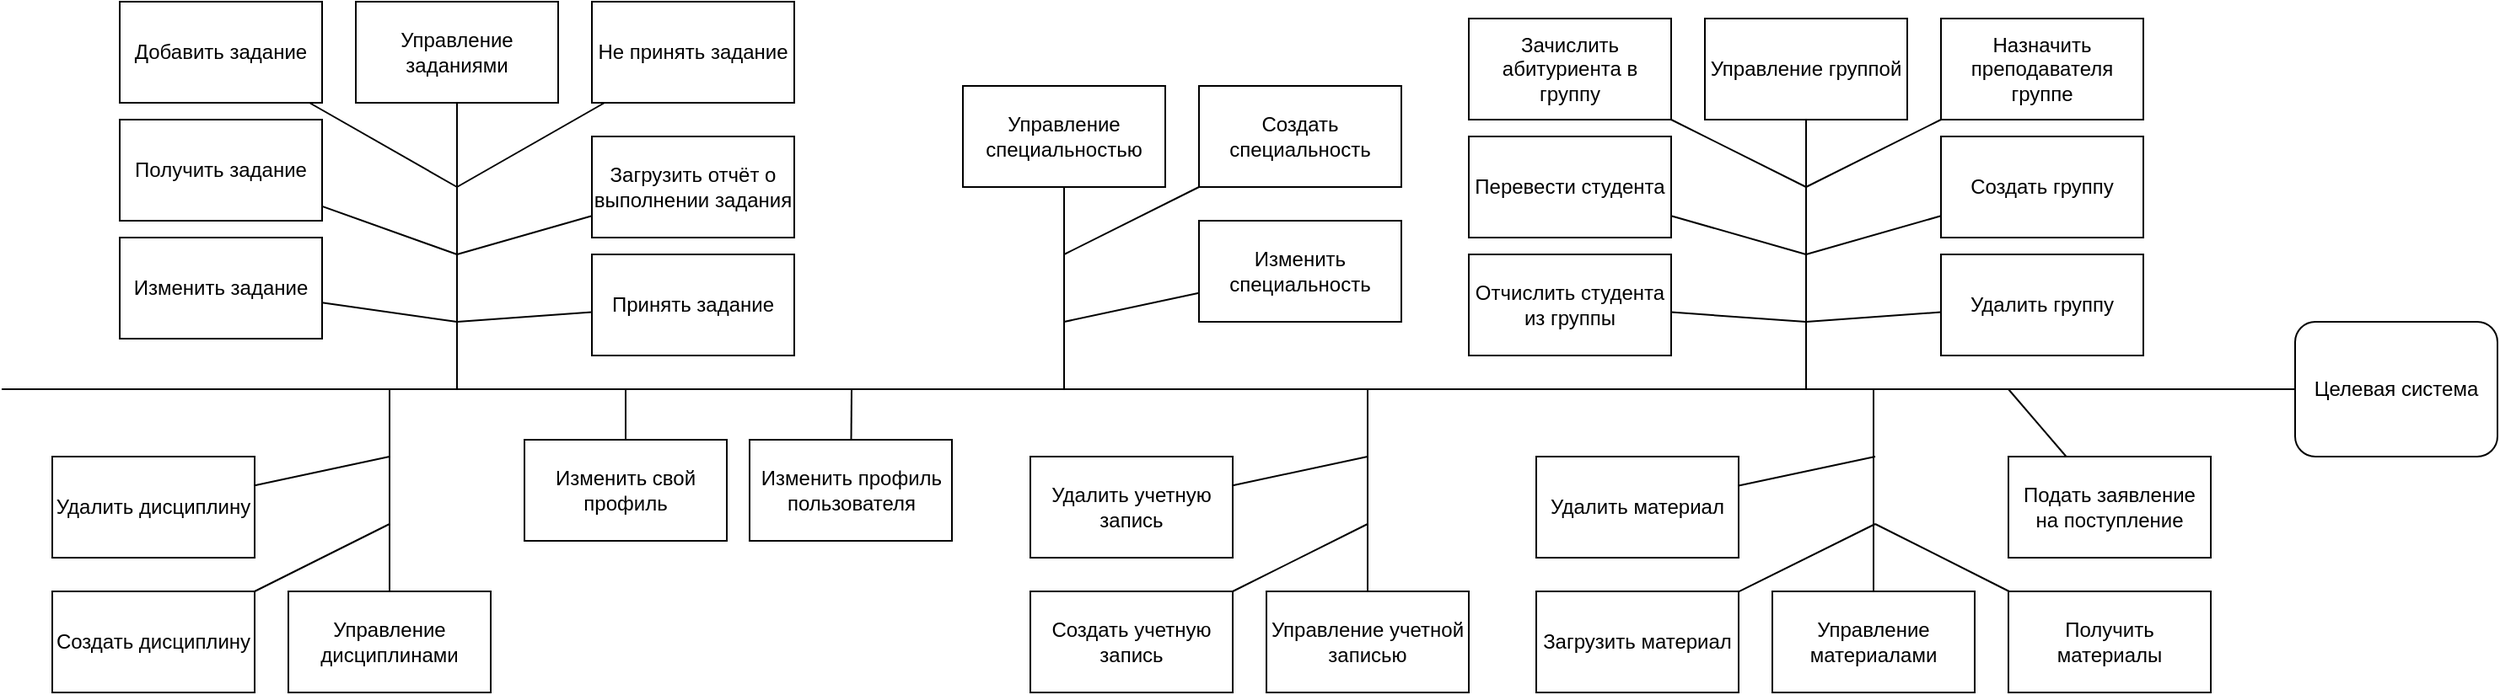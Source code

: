 <mxfile version="14.6.13" type="device"><diagram id="w4XhWODpMVqCZ8_cdVUR" name="Страница 1"><mxGraphModel dx="1412" dy="339" grid="1" gridSize="10" guides="1" tooltips="1" connect="1" arrows="1" fold="1" page="1" pageScale="1" pageWidth="827" pageHeight="1169" math="0" shadow="0"><root><mxCell id="0"/><mxCell id="1" parent="0"/><mxCell id="U0pfqHBA1RA6948kVNcT-1" value="Целевая система" style="rounded=1;whiteSpace=wrap;html=1;" parent="1" vertex="1"><mxGeometry x="1330" y="240" width="120" height="80" as="geometry"/></mxCell><mxCell id="U0pfqHBA1RA6948kVNcT-2" value="" style="endArrow=none;html=1;" parent="1" target="U0pfqHBA1RA6948kVNcT-1" edge="1"><mxGeometry width="50" height="50" relative="1" as="geometry"><mxPoint x="-30" y="280" as="sourcePoint"/><mxPoint x="520" y="180" as="targetPoint"/></mxGeometry></mxCell><mxCell id="8kneFKGDCddwdh95YLgd-26" style="edgeStyle=none;rounded=0;orthogonalLoop=1;jettySize=auto;html=1;endArrow=none;endFill=0;" parent="1" source="U0pfqHBA1RA6948kVNcT-25" edge="1"><mxGeometry relative="1" as="geometry"><mxPoint x="240" y="200" as="targetPoint"/></mxGeometry></mxCell><mxCell id="U0pfqHBA1RA6948kVNcT-25" value="&lt;span&gt;Получить задание&lt;/span&gt;" style="rounded=0;whiteSpace=wrap;html=1;" parent="1" vertex="1"><mxGeometry x="40" y="120" width="120" height="60" as="geometry"/></mxCell><mxCell id="8kneFKGDCddwdh95YLgd-25" style="edgeStyle=none;rounded=0;orthogonalLoop=1;jettySize=auto;html=1;endArrow=none;endFill=0;" parent="1" source="U0pfqHBA1RA6948kVNcT-27" edge="1"><mxGeometry relative="1" as="geometry"><mxPoint x="240" y="160" as="targetPoint"/></mxGeometry></mxCell><mxCell id="U0pfqHBA1RA6948kVNcT-27" value="&lt;span&gt;Добавить задание&lt;/span&gt;" style="rounded=0;whiteSpace=wrap;html=1;" parent="1" vertex="1"><mxGeometry x="40" y="50" width="120" height="60" as="geometry"/></mxCell><mxCell id="U0pfqHBA1RA6948kVNcT-54" style="edgeStyle=none;rounded=0;orthogonalLoop=1;jettySize=auto;html=1;endArrow=none;endFill=0;" parent="1" source="U0pfqHBA1RA6948kVNcT-28" edge="1"><mxGeometry relative="1" as="geometry"><mxPoint x="1040" y="240" as="targetPoint"/></mxGeometry></mxCell><mxCell id="U0pfqHBA1RA6948kVNcT-28" value="&lt;span&gt;Отчислить студента из группы&lt;br&gt;&lt;/span&gt;" style="rounded=0;whiteSpace=wrap;html=1;" parent="1" vertex="1"><mxGeometry x="840" y="200" width="120" height="60" as="geometry"/></mxCell><mxCell id="8kneFKGDCddwdh95YLgd-16" style="edgeStyle=none;rounded=0;orthogonalLoop=1;jettySize=auto;html=1;endArrow=none;endFill=0;" parent="1" source="U0pfqHBA1RA6948kVNcT-29" edge="1"><mxGeometry relative="1" as="geometry"><mxPoint x="1160" y="280" as="targetPoint"/></mxGeometry></mxCell><mxCell id="U0pfqHBA1RA6948kVNcT-29" value="&lt;span&gt;Подать заявление на поступление&lt;/span&gt;" style="rounded=0;whiteSpace=wrap;html=1;" parent="1" vertex="1"><mxGeometry x="1160" y="320" width="120" height="60" as="geometry"/></mxCell><mxCell id="U0pfqHBA1RA6948kVNcT-53" style="edgeStyle=none;rounded=0;orthogonalLoop=1;jettySize=auto;html=1;endArrow=none;endFill=0;" parent="1" source="U0pfqHBA1RA6948kVNcT-31" edge="1"><mxGeometry relative="1" as="geometry"><mxPoint x="1040" y="160" as="targetPoint"/></mxGeometry></mxCell><mxCell id="U0pfqHBA1RA6948kVNcT-31" value="&lt;span&gt;Зачислить абитуриента в группу&lt;/span&gt;" style="rounded=0;whiteSpace=wrap;html=1;" parent="1" vertex="1"><mxGeometry x="840" y="60" width="120" height="60" as="geometry"/></mxCell><mxCell id="8kneFKGDCddwdh95YLgd-13" style="edgeStyle=none;rounded=0;orthogonalLoop=1;jettySize=auto;html=1;endArrow=none;endFill=0;" parent="1" source="U0pfqHBA1RA6948kVNcT-32" edge="1"><mxGeometry relative="1" as="geometry"><mxPoint x="600" y="200" as="targetPoint"/></mxGeometry></mxCell><mxCell id="U0pfqHBA1RA6948kVNcT-32" value="&lt;span&gt;Создать специальность&lt;/span&gt;" style="rounded=0;whiteSpace=wrap;html=1;" parent="1" vertex="1"><mxGeometry x="680" y="100" width="120" height="60" as="geometry"/></mxCell><mxCell id="8kneFKGDCddwdh95YLgd-27" style="edgeStyle=none;rounded=0;orthogonalLoop=1;jettySize=auto;html=1;endArrow=none;endFill=0;" parent="1" source="U0pfqHBA1RA6948kVNcT-33" edge="1"><mxGeometry relative="1" as="geometry"><mxPoint x="240" y="200" as="targetPoint"/></mxGeometry></mxCell><mxCell id="U0pfqHBA1RA6948kVNcT-33" value="&lt;span&gt;Загрузить отчёт о выполнении задания&lt;/span&gt;" style="rounded=0;whiteSpace=wrap;html=1;" parent="1" vertex="1"><mxGeometry x="320" y="130" width="120" height="60" as="geometry"/></mxCell><mxCell id="U0pfqHBA1RA6948kVNcT-37" value="Удалить учетную запись" style="rounded=0;whiteSpace=wrap;html=1;" parent="1" vertex="1"><mxGeometry x="580" y="320" width="120" height="60" as="geometry"/></mxCell><mxCell id="U0pfqHBA1RA6948kVNcT-38" value="Создать учетную запись" style="rounded=0;whiteSpace=wrap;html=1;" parent="1" vertex="1"><mxGeometry x="580" y="400" width="120" height="60" as="geometry"/></mxCell><mxCell id="U0pfqHBA1RA6948kVNcT-39" value="Управление&amp;nbsp;учетной записью" style="rounded=0;whiteSpace=wrap;html=1;" parent="1" vertex="1"><mxGeometry x="720" y="400" width="120" height="60" as="geometry"/></mxCell><mxCell id="U0pfqHBA1RA6948kVNcT-41" value="" style="endArrow=none;html=1;" parent="1" source="U0pfqHBA1RA6948kVNcT-39" edge="1"><mxGeometry width="50" height="50" relative="1" as="geometry"><mxPoint x="1020" y="545" as="sourcePoint"/><mxPoint x="780" y="280" as="targetPoint"/></mxGeometry></mxCell><mxCell id="U0pfqHBA1RA6948kVNcT-44" value="" style="endArrow=none;html=1;" parent="1" source="U0pfqHBA1RA6948kVNcT-37" edge="1"><mxGeometry width="50" height="50" relative="1" as="geometry"><mxPoint x="1020" y="545" as="sourcePoint"/><mxPoint x="780" y="320" as="targetPoint"/></mxGeometry></mxCell><mxCell id="U0pfqHBA1RA6948kVNcT-45" value="" style="endArrow=none;html=1;" parent="1" source="U0pfqHBA1RA6948kVNcT-38" edge="1"><mxGeometry width="50" height="50" relative="1" as="geometry"><mxPoint x="1020" y="545" as="sourcePoint"/><mxPoint x="780" y="360" as="targetPoint"/></mxGeometry></mxCell><mxCell id="U0pfqHBA1RA6948kVNcT-49" style="rounded=0;orthogonalLoop=1;jettySize=auto;html=1;endArrow=none;endFill=0;" parent="1" source="U0pfqHBA1RA6948kVNcT-46" edge="1"><mxGeometry relative="1" as="geometry"><mxPoint x="1040" y="280" as="targetPoint"/></mxGeometry></mxCell><mxCell id="U0pfqHBA1RA6948kVNcT-46" value="Управление группой" style="rounded=0;whiteSpace=wrap;html=1;" parent="1" vertex="1"><mxGeometry x="980" y="60" width="120" height="60" as="geometry"/></mxCell><mxCell id="U0pfqHBA1RA6948kVNcT-51" style="rounded=0;orthogonalLoop=1;jettySize=auto;html=1;endArrow=none;endFill=0;" parent="1" source="U0pfqHBA1RA6948kVNcT-47" edge="1"><mxGeometry relative="1" as="geometry"><mxPoint x="1040" y="200" as="targetPoint"/></mxGeometry></mxCell><mxCell id="U0pfqHBA1RA6948kVNcT-47" value="Создать группу" style="rounded=0;whiteSpace=wrap;html=1;" parent="1" vertex="1"><mxGeometry x="1120" y="130" width="120" height="60" as="geometry"/></mxCell><mxCell id="U0pfqHBA1RA6948kVNcT-52" style="edgeStyle=none;rounded=0;orthogonalLoop=1;jettySize=auto;html=1;endArrow=none;endFill=0;" parent="1" source="U0pfqHBA1RA6948kVNcT-48" edge="1"><mxGeometry relative="1" as="geometry"><mxPoint x="1040" y="240" as="targetPoint"/></mxGeometry></mxCell><mxCell id="U0pfqHBA1RA6948kVNcT-48" value="Удалить группу" style="rounded=0;whiteSpace=wrap;html=1;" parent="1" vertex="1"><mxGeometry x="1120" y="200" width="120" height="60" as="geometry"/></mxCell><mxCell id="8kneFKGDCddwdh95YLgd-5" style="rounded=0;orthogonalLoop=1;jettySize=auto;html=1;endArrow=none;endFill=0;" parent="1" source="8kneFKGDCddwdh95YLgd-1" edge="1"><mxGeometry relative="1" as="geometry"><mxPoint x="1080" y="280" as="targetPoint"/></mxGeometry></mxCell><mxCell id="8kneFKGDCddwdh95YLgd-1" value="Управление материалами" style="rounded=0;whiteSpace=wrap;html=1;" parent="1" vertex="1"><mxGeometry x="1020" y="400" width="120" height="60" as="geometry"/></mxCell><mxCell id="8kneFKGDCddwdh95YLgd-9" style="edgeStyle=none;rounded=0;orthogonalLoop=1;jettySize=auto;html=1;endArrow=none;endFill=0;" parent="1" source="8kneFKGDCddwdh95YLgd-2" edge="1"><mxGeometry relative="1" as="geometry"><mxPoint x="1081" y="360" as="targetPoint"/></mxGeometry></mxCell><mxCell id="8kneFKGDCddwdh95YLgd-2" value="Загрузить материал" style="rounded=0;whiteSpace=wrap;html=1;" parent="1" vertex="1"><mxGeometry x="880" y="400" width="120" height="60" as="geometry"/></mxCell><mxCell id="8kneFKGDCddwdh95YLgd-10" style="edgeStyle=none;rounded=0;orthogonalLoop=1;jettySize=auto;html=1;endArrow=none;endFill=0;" parent="1" source="8kneFKGDCddwdh95YLgd-3" edge="1"><mxGeometry relative="1" as="geometry"><mxPoint x="1081" y="320" as="targetPoint"/></mxGeometry></mxCell><mxCell id="8kneFKGDCddwdh95YLgd-3" value="Удалить материал" style="rounded=0;whiteSpace=wrap;html=1;" parent="1" vertex="1"><mxGeometry x="880" y="320" width="120" height="60" as="geometry"/></mxCell><mxCell id="8kneFKGDCddwdh95YLgd-7" style="edgeStyle=none;rounded=0;orthogonalLoop=1;jettySize=auto;html=1;endArrow=none;endFill=0;" parent="1" source="8kneFKGDCddwdh95YLgd-4" edge="1"><mxGeometry relative="1" as="geometry"><mxPoint x="1081" y="360" as="targetPoint"/></mxGeometry></mxCell><mxCell id="8kneFKGDCddwdh95YLgd-4" value="Получить материалы" style="rounded=0;whiteSpace=wrap;html=1;" parent="1" vertex="1"><mxGeometry x="1160" y="400" width="120" height="60" as="geometry"/></mxCell><mxCell id="8kneFKGDCddwdh95YLgd-12" style="edgeStyle=none;rounded=0;orthogonalLoop=1;jettySize=auto;html=1;endArrow=none;endFill=0;" parent="1" source="8kneFKGDCddwdh95YLgd-11" edge="1"><mxGeometry relative="1" as="geometry"><mxPoint x="600" y="280" as="targetPoint"/></mxGeometry></mxCell><mxCell id="8kneFKGDCddwdh95YLgd-11" value="&lt;span&gt;Управление специальностью&lt;/span&gt;" style="rounded=0;whiteSpace=wrap;html=1;" parent="1" vertex="1"><mxGeometry x="540" y="100" width="120" height="60" as="geometry"/></mxCell><mxCell id="8kneFKGDCddwdh95YLgd-15" style="edgeStyle=none;rounded=0;orthogonalLoop=1;jettySize=auto;html=1;endArrow=none;endFill=0;" parent="1" source="8kneFKGDCddwdh95YLgd-14" edge="1"><mxGeometry relative="1" as="geometry"><mxPoint x="600" y="240" as="targetPoint"/></mxGeometry></mxCell><mxCell id="8kneFKGDCddwdh95YLgd-14" value="&lt;span&gt;Изменить специальность&lt;/span&gt;" style="rounded=0;whiteSpace=wrap;html=1;" parent="1" vertex="1"><mxGeometry x="680" y="180" width="120" height="60" as="geometry"/></mxCell><mxCell id="8kneFKGDCddwdh95YLgd-24" style="edgeStyle=none;rounded=0;orthogonalLoop=1;jettySize=auto;html=1;endArrow=none;endFill=0;" parent="1" source="8kneFKGDCddwdh95YLgd-17" edge="1"><mxGeometry relative="1" as="geometry"><mxPoint x="240" y="240" as="targetPoint"/></mxGeometry></mxCell><mxCell id="8kneFKGDCddwdh95YLgd-17" value="&lt;span&gt;Изменить задание&lt;/span&gt;" style="rounded=0;whiteSpace=wrap;html=1;" parent="1" vertex="1"><mxGeometry x="40" y="190" width="120" height="60" as="geometry"/></mxCell><mxCell id="8kneFKGDCddwdh95YLgd-23" style="edgeStyle=none;rounded=0;orthogonalLoop=1;jettySize=auto;html=1;endArrow=none;endFill=0;" parent="1" source="8kneFKGDCddwdh95YLgd-18" edge="1"><mxGeometry relative="1" as="geometry"><mxPoint x="240" y="240" as="targetPoint"/></mxGeometry></mxCell><mxCell id="8kneFKGDCddwdh95YLgd-18" value="Принять задание" style="rounded=0;whiteSpace=wrap;html=1;" parent="1" vertex="1"><mxGeometry x="320" y="200" width="120" height="60" as="geometry"/></mxCell><mxCell id="8kneFKGDCddwdh95YLgd-22" style="edgeStyle=none;rounded=0;orthogonalLoop=1;jettySize=auto;html=1;endArrow=none;endFill=0;" parent="1" source="8kneFKGDCddwdh95YLgd-19" edge="1"><mxGeometry relative="1" as="geometry"><mxPoint x="240" y="160" as="targetPoint"/></mxGeometry></mxCell><mxCell id="8kneFKGDCddwdh95YLgd-19" value="Не принять задание" style="rounded=0;whiteSpace=wrap;html=1;" parent="1" vertex="1"><mxGeometry x="320" y="50" width="120" height="60" as="geometry"/></mxCell><mxCell id="8kneFKGDCddwdh95YLgd-21" style="edgeStyle=none;rounded=0;orthogonalLoop=1;jettySize=auto;html=1;endArrow=none;endFill=0;" parent="1" source="8kneFKGDCddwdh95YLgd-20" edge="1"><mxGeometry relative="1" as="geometry"><mxPoint x="240" y="280" as="targetPoint"/></mxGeometry></mxCell><mxCell id="8kneFKGDCddwdh95YLgd-20" value="Управление заданиями" style="rounded=0;whiteSpace=wrap;html=1;" parent="1" vertex="1"><mxGeometry x="180" y="50" width="120" height="60" as="geometry"/></mxCell><mxCell id="VNAMP9dLuzQdHoCyQc7--2" style="rounded=0;orthogonalLoop=1;jettySize=auto;html=1;endArrow=none;endFill=0;" parent="1" source="VNAMP9dLuzQdHoCyQc7--1" edge="1"><mxGeometry relative="1" as="geometry"><mxPoint x="1040" y="200" as="targetPoint"/></mxGeometry></mxCell><mxCell id="VNAMP9dLuzQdHoCyQc7--1" value="&lt;span&gt;Перевести студента&lt;/span&gt;" style="rounded=0;whiteSpace=wrap;html=1;" parent="1" vertex="1"><mxGeometry x="840" y="130" width="120" height="60" as="geometry"/></mxCell><mxCell id="VNAMP9dLuzQdHoCyQc7--4" style="edgeStyle=none;rounded=0;orthogonalLoop=1;jettySize=auto;html=1;endArrow=none;endFill=0;" parent="1" source="VNAMP9dLuzQdHoCyQc7--3" edge="1"><mxGeometry relative="1" as="geometry"><mxPoint x="474" y="280" as="targetPoint"/></mxGeometry></mxCell><mxCell id="VNAMP9dLuzQdHoCyQc7--3" value="Изменить профиль пользователя" style="rounded=0;whiteSpace=wrap;html=1;" parent="1" vertex="1"><mxGeometry x="413.5" y="310" width="120" height="60" as="geometry"/></mxCell><mxCell id="VNAMP9dLuzQdHoCyQc7--6" style="edgeStyle=none;rounded=0;orthogonalLoop=1;jettySize=auto;html=1;endArrow=none;endFill=0;" parent="1" source="VNAMP9dLuzQdHoCyQc7--5" edge="1"><mxGeometry relative="1" as="geometry"><mxPoint x="340" y="280" as="targetPoint"/></mxGeometry></mxCell><mxCell id="VNAMP9dLuzQdHoCyQc7--5" value="Изменить свой профиль" style="rounded=0;whiteSpace=wrap;html=1;" parent="1" vertex="1"><mxGeometry x="280" y="310" width="120" height="60" as="geometry"/></mxCell><mxCell id="d6dLpZt87R_MkOIuH_wF-2" style="rounded=0;orthogonalLoop=1;jettySize=auto;html=1;endArrow=none;endFill=0;" parent="1" source="d6dLpZt87R_MkOIuH_wF-1" edge="1"><mxGeometry relative="1" as="geometry"><mxPoint x="1040" y="160" as="targetPoint"/></mxGeometry></mxCell><mxCell id="d6dLpZt87R_MkOIuH_wF-1" value="Назначить преподавателя группе" style="rounded=0;whiteSpace=wrap;html=1;" parent="1" vertex="1"><mxGeometry x="1120" y="60" width="120" height="60" as="geometry"/></mxCell><mxCell id="d6dLpZt87R_MkOIuH_wF-3" value="Создать дисциплину" style="rounded=0;whiteSpace=wrap;html=1;" parent="1" vertex="1"><mxGeometry y="400" width="120" height="60" as="geometry"/></mxCell><mxCell id="d6dLpZt87R_MkOIuH_wF-4" value="Удалить дисциплину" style="rounded=0;whiteSpace=wrap;html=1;" parent="1" vertex="1"><mxGeometry y="320" width="120" height="60" as="geometry"/></mxCell><mxCell id="d6dLpZt87R_MkOIuH_wF-5" value="Управление дисциплинами" style="rounded=0;whiteSpace=wrap;html=1;" parent="1" vertex="1"><mxGeometry x="140" y="400" width="120" height="60" as="geometry"/></mxCell><mxCell id="d6dLpZt87R_MkOIuH_wF-6" value="" style="endArrow=none;html=1;" parent="1" source="d6dLpZt87R_MkOIuH_wF-3" edge="1"><mxGeometry width="50" height="50" relative="1" as="geometry"><mxPoint x="440" y="545" as="sourcePoint"/><mxPoint x="200" y="360.0" as="targetPoint"/></mxGeometry></mxCell><mxCell id="d6dLpZt87R_MkOIuH_wF-7" value="" style="endArrow=none;html=1;" parent="1" source="d6dLpZt87R_MkOIuH_wF-4" edge="1"><mxGeometry width="50" height="50" relative="1" as="geometry"><mxPoint x="440" y="545" as="sourcePoint"/><mxPoint x="200" y="320.0" as="targetPoint"/></mxGeometry></mxCell><mxCell id="d6dLpZt87R_MkOIuH_wF-8" value="" style="endArrow=none;html=1;" parent="1" source="d6dLpZt87R_MkOIuH_wF-5" edge="1"><mxGeometry width="50" height="50" relative="1" as="geometry"><mxPoint x="440" y="545" as="sourcePoint"/><mxPoint x="200" y="280.0" as="targetPoint"/></mxGeometry></mxCell></root></mxGraphModel></diagram></mxfile>